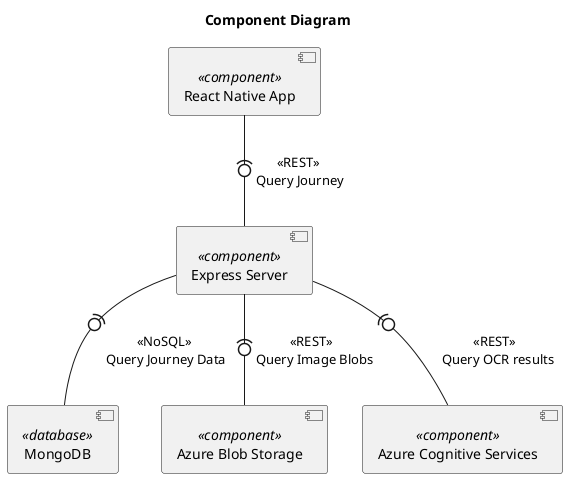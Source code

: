 @startuml
Title Component Diagram
component "React Native App" <<component>> as app
component "Express Server" <<component>> as server
component "MongoDB" <<database>>  as db
component "Azure Blob Storage" <<component>>  as storage
component "Azure Cognitive Services" <<component>>  as OCR

app -(0- server : "<<REST>> \n Query Journey "
server -(0- db : "<<NoSQL>> \n Query Journey Data "
server -(0- storage : "<<REST>> \n Query Image Blobs"
server -(0- OCR : ""<<REST>> \n Query OCR results""

@enduml